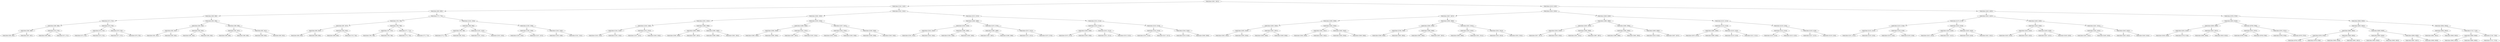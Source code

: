 digraph G{
1685643481 [label="Node{data=[2631, 2631]}"]
1685643481 -> 759960208
759960208 [label="Node{data=[1542, 1542]}"]
759960208 -> 1424101609
1424101609 [label="Node{data=[603, 603]}"]
1424101609 -> 134355900
134355900 [label="Node{data=[580, 580]}"]
134355900 -> 727665741
727665741 [label="Node{data=[572, 572]}"]
727665741 -> 1716126500
1716126500 [label="Node{data=[568, 568]}"]
1716126500 -> 577446492
577446492 [label="Node{data=[566, 566]}"]
577446492 -> 984355414
984355414 [label="Node{data=[565, 565]}"]
577446492 -> 1799363690
1799363690 [label="Node{data=[567, 567]}"]
1716126500 -> 1571119365
1571119365 [label="Node{data=[570, 570]}"]
1571119365 -> 640139567
640139567 [label="Node{data=[569, 569]}"]
1571119365 -> 2093177119
2093177119 [label="Node{data=[571, 571]}"]
727665741 -> 386640289
386640289 [label="Node{data=[576, 576]}"]
386640289 -> 1632657164
1632657164 [label="Node{data=[574, 574]}"]
1632657164 -> 2036778160
2036778160 [label="Node{data=[573, 573]}"]
1632657164 -> 529228066
529228066 [label="Node{data=[575, 575]}"]
386640289 -> 1426560467
1426560467 [label="Node{data=[578, 578]}"]
1426560467 -> 910952512
910952512 [label="Node{data=[577, 577]}"]
1426560467 -> 2034243965
2034243965 [label="Node{data=[579, 579]}"]
134355900 -> 1023866118
1023866118 [label="Node{data=[595, 595]}"]
1023866118 -> 1422284408
1422284408 [label="Node{data=[584, 584]}"]
1422284408 -> 35543720
35543720 [label="Node{data=[582, 582]}"]
35543720 -> 2070687847
2070687847 [label="Node{data=[581, 581]}"]
35543720 -> 1908954313
1908954313 [label="Node{data=[583, 583]}"]
1422284408 -> 400275742
400275742 [label="Node{data=[593, 593]}"]
400275742 -> 1734371927
1734371927 [label="Node{data=[592, 592]}"]
400275742 -> 2106950100
2106950100 [label="Node{data=[594, 594]}"]
1023866118 -> 1321794739
1321794739 [label="Node{data=[599, 599]}"]
1321794739 -> 68267837
68267837 [label="Node{data=[597, 597]}"]
68267837 -> 1615290170
1615290170 [label="Node{data=[596, 596]}"]
68267837 -> 822999495
822999495 [label="Node{data=[598, 598]}"]
1321794739 -> 942257713
942257713 [label="Node{data=[601, 601]}"]
942257713 -> 826842702
826842702 [label="Node{data=[600, 600]}"]
942257713 -> 1798089170
1798089170 [label="Node{data=[602, 602]}"]
1424101609 -> 900839089
900839089 [label="Node{data=[773, 773]}"]
900839089 -> 1079772680
1079772680 [label="Node{data=[756, 756]}"]
1079772680 -> 898845347
898845347 [label="Node{data=[607, 607]}"]
898845347 -> 998180858
998180858 [label="Node{data=[605, 605]}"]
998180858 -> 54737434
54737434 [label="Node{data=[604, 604]}"]
998180858 -> 588189756
588189756 [label="Node{data=[606, 606]}"]
898845347 -> 216432812
216432812 [label="Node{data=[654, 654]}"]
216432812 -> 1332024861
1332024861 [label="Node{data=[608, 608]}"]
216432812 -> 1441560065
1441560065 [label="Node{data=[716, 716]}"]
1079772680 -> 238621296
238621296 [label="Node{data=[769, 769]}"]
238621296 -> 920781051
920781051 [label="Node{data=[767, 767]}"]
920781051 -> 1372601796
1372601796 [label="Node{data=[766, 766]}"]
920781051 -> 1731859841
1731859841 [label="Node{data=[768, 768]}"]
238621296 -> 567685508
567685508 [label="Node{data=[771, 771]}"]
567685508 -> 127211677
127211677 [label="Node{data=[770, 770]}"]
567685508 -> 1467694006
1467694006 [label="Node{data=[772, 772]}"]
900839089 -> 1624943301
1624943301 [label="Node{data=[1534, 1534]}"]
1624943301 -> 1888550219
1888550219 [label="Node{data=[994, 994]}"]
1888550219 -> 1601061428
1601061428 [label="Node{data=[788, 788]}"]
1601061428 -> 1371956452
1371956452 [label="Node{data=[774, 774]}"]
1601061428 -> 1686069403
1686069403 [label="Node{data=[801, 801]}"]
1888550219 -> 326284282
326284282 [label="Node{data=[1532, 1532]}"]
326284282 -> 1042295874
1042295874 [label="Node{data=[1531, 1531]}"]
326284282 -> 1554222630
1554222630 [label="Node{data=[1533, 1533]}"]
1624943301 -> 1128744593
1128744593 [label="Node{data=[1538, 1538]}"]
1128744593 -> 1160564832
1160564832 [label="Node{data=[1536, 1536]}"]
1160564832 -> 2052171451
2052171451 [label="Node{data=[1535, 1535]}"]
1160564832 -> 985908585
985908585 [label="Node{data=[1537, 1537]}"]
1128744593 -> 1128890222
1128890222 [label="Node{data=[1540, 1540]}"]
1128890222 -> 1623529655
1623529655 [label="Node{data=[1539, 1539]}"]
1128890222 -> 391519850
391519850 [label="Node{data=[1541, 1541]}"]
759960208 -> 865761636
865761636 [label="Node{data=[2341, 2341]}"]
865761636 -> 1000391286
1000391286 [label="Node{data=[2092, 2092]}"]
1000391286 -> 1936225557
1936225557 [label="Node{data=[2052, 2052]}"]
1936225557 -> 1416269916
1416269916 [label="Node{data=[1546, 1546]}"]
1416269916 -> 886801132
886801132 [label="Node{data=[1544, 1544]}"]
886801132 -> 164971891
164971891 [label="Node{data=[1543, 1543]}"]
886801132 -> 958744961
958744961 [label="Node{data=[1545, 1545]}"]
1416269916 -> 961398409
961398409 [label="Node{data=[1674, 1674]}"]
961398409 -> 1365897134
1365897134 [label="Node{data=[1547, 1547]}"]
961398409 -> 1924453933
1924453933 [label="Node{data=[2043, 2043]}"]
1936225557 -> 1632559291
1632559291 [label="Node{data=[2088, 2088]}"]
1632559291 -> 912268181
912268181 [label="Node{data=[2086, 2086]}"]
912268181 -> 686462568
686462568 [label="Node{data=[2085, 2085]}"]
912268181 -> 2092644582
2092644582 [label="Node{data=[2087, 2087]}"]
1632559291 -> 1793479922
1793479922 [label="Node{data=[2090, 2090]}"]
1793479922 -> 1550599816
1550599816 [label="Node{data=[2089, 2089]}"]
1793479922 -> 550097595
550097595 [label="Node{data=[2091, 2091]}"]
1000391286 -> 93364812
93364812 [label="Node{data=[2333, 2333]}"]
93364812 -> 1560881096
1560881096 [label="Node{data=[2096, 2096]}"]
1560881096 -> 1676632807
1676632807 [label="Node{data=[2094, 2094]}"]
1676632807 -> 232601643
232601643 [label="Node{data=[2093, 2093]}"]
1676632807 -> 232749342
232749342 [label="Node{data=[2095, 2095]}"]
1560881096 -> 427571210
427571210 [label="Node{data=[2331, 2331]}"]
427571210 -> 27040152
27040152 [label="Node{data=[2097, 2097]}"]
427571210 -> 1701111264
1701111264 [label="Node{data=[2332, 2332]}"]
93364812 -> 319121371
319121371 [label="Node{data=[2337, 2337]}"]
319121371 -> 1799463385
1799463385 [label="Node{data=[2335, 2335]}"]
1799463385 -> 250914160
250914160 [label="Node{data=[2334, 2334]}"]
1799463385 -> 1283267243
1283267243 [label="Node{data=[2336, 2336]}"]
319121371 -> 1962841920
1962841920 [label="Node{data=[2339, 2339]}"]
1962841920 -> 316125039
316125039 [label="Node{data=[2338, 2338]}"]
1962841920 -> 958613344
958613344 [label="Node{data=[2340, 2340]}"]
865761636 -> 489667245
489667245 [label="Node{data=[2474, 2474]}"]
489667245 -> 493578975
493578975 [label="Node{data=[2466, 2466]}"]
493578975 -> 854069962
854069962 [label="Node{data=[2345, 2345]}"]
854069962 -> 290671536
290671536 [label="Node{data=[2343, 2343]}"]
290671536 -> 1909027301
1909027301 [label="Node{data=[2342, 2342]}"]
290671536 -> 934461585
934461585 [label="Node{data=[2344, 2344]}"]
854069962 -> 1170139887
1170139887 [label="Node{data=[2366, 2366]}"]
1170139887 -> 1320892195
1320892195 [label="Node{data=[2346, 2346]}"]
1170139887 -> 1950822728
1950822728 [label="Node{data=[2465, 2465]}"]
493578975 -> 1439744281
1439744281 [label="Node{data=[2470, 2470]}"]
1439744281 -> 1728819422
1728819422 [label="Node{data=[2468, 2468]}"]
1728819422 -> 1881051443
1881051443 [label="Node{data=[2467, 2467]}"]
1728819422 -> 1033773833
1033773833 [label="Node{data=[2469, 2469]}"]
1439744281 -> 1855321514
1855321514 [label="Node{data=[2472, 2472]}"]
1855321514 -> 1411524070
1411524070 [label="Node{data=[2471, 2471]}"]
1855321514 -> 1345429848
1345429848 [label="Node{data=[2473, 2473]}"]
489667245 -> 477840956
477840956 [label="Node{data=[2514, 2514]}"]
477840956 -> 1560463548
1560463548 [label="Node{data=[2510, 2510]}"]
1560463548 -> 415943663
415943663 [label="Node{data=[2508, 2508]}"]
415943663 -> 1160549071
1160549071 [label="Node{data=[2475, 2475]}"]
415943663 -> 52455152
52455152 [label="Node{data=[2509, 2509]}"]
1560463548 -> 1219238144
1219238144 [label="Node{data=[2512, 2512]}"]
1219238144 -> 108475977
108475977 [label="Node{data=[2511, 2511]}"]
1219238144 -> 661415586
661415586 [label="Node{data=[2513, 2513]}"]
477840956 -> 670794585
670794585 [label="Node{data=[2518, 2518]}"]
670794585 -> 263715519
263715519 [label="Node{data=[2516, 2516]}"]
263715519 -> 818757758
818757758 [label="Node{data=[2515, 2515]}"]
263715519 -> 1951431091
1951431091 [label="Node{data=[2517, 2517]}"]
670794585 -> 256564523
256564523 [label="Node{data=[2540, 2540]}"]
256564523 -> 1066970239
1066970239 [label="Node{data=[2519, 2519]}"]
256564523 -> 1703728450
1703728450 [label="Node{data=[2608, 2608]}"]
1685643481 -> 317109665
317109665 [label="Node{data=[4130, 4130]}"]
317109665 -> 1268552019
1268552019 [label="Node{data=[2816, 2816]}"]
1268552019 -> 832382731
832382731 [label="Node{data=[2647, 2647]}"]
832382731 -> 842580671
842580671 [label="Node{data=[2639, 2639]}"]
842580671 -> 357835492
357835492 [label="Node{data=[2635, 2635]}"]
357835492 -> 980234004
980234004 [label="Node{data=[2633, 2633]}"]
980234004 -> 1645273645
1645273645 [label="Node{data=[2632, 2632]}"]
980234004 -> 373946858
373946858 [label="Node{data=[2634, 2634]}"]
357835492 -> 574536389
574536389 [label="Node{data=[2637, 2637]}"]
574536389 -> 1912087577
1912087577 [label="Node{data=[2636, 2636]}"]
574536389 -> 337424769
337424769 [label="Node{data=[2638, 2638]}"]
842580671 -> 1304665153
1304665153 [label="Node{data=[2643, 2643]}"]
1304665153 -> 452784046
452784046 [label="Node{data=[2641, 2641]}"]
452784046 -> 706004996
706004996 [label="Node{data=[2640, 2640]}"]
452784046 -> 1534456958
1534456958 [label="Node{data=[2642, 2642]}"]
1304665153 -> 168118981
168118981 [label="Node{data=[2645, 2645]}"]
168118981 -> 2012829108
2012829108 [label="Node{data=[2644, 2644]}"]
168118981 -> 2074208167
2074208167 [label="Node{data=[2646, 2646]}"]
832382731 -> 260258473
260258473 [label="Node{data=[2808, 2808]}"]
260258473 -> 804264702
804264702 [label="Node{data=[2804, 2804]}"]
804264702 -> 303672897
303672897 [label="Node{data=[2789, 2789]}"]
303672897 -> 1727131514
1727131514 [label="Node{data=[2648, 2648]}"]
303672897 -> 1882310527
1882310527 [label="Node{data=[2803, 2803]}"]
804264702 -> 1597576301
1597576301 [label="Node{data=[2806, 2806]}"]
1597576301 -> 9290349
9290349 [label="Node{data=[2805, 2805]}"]
1597576301 -> 1777235769
1777235769 [label="Node{data=[2807, 2807]}"]
260258473 -> 395992900
395992900 [label="Node{data=[2812, 2812]}"]
395992900 -> 1551270
1551270 [label="Node{data=[2810, 2810]}"]
1551270 -> 1860669283
1860669283 [label="Node{data=[2809, 2809]}"]
1551270 -> 1948940857
1948940857 [label="Node{data=[2811, 2811]}"]
395992900 -> 823094151
823094151 [label="Node{data=[2814, 2814]}"]
823094151 -> 209239195
209239195 [label="Node{data=[2813, 2813]}"]
823094151 -> 1580644064
1580644064 [label="Node{data=[2815, 2815]}"]
1268552019 -> 2045437101
2045437101 [label="Node{data=[4048, 4048]}"]
2045437101 -> 871627588
871627588 [label="Node{data=[2868, 2868]}"]
871627588 -> 2057704901
2057704901 [label="Node{data=[2820, 2820]}"]
2057704901 -> 290205127
290205127 [label="Node{data=[2818, 2818]}"]
290205127 -> 1059941583
1059941583 [label="Node{data=[2817, 2817]}"]
290205127 -> 321423797
321423797 [label="Node{data=[2819, 2819]}"]
2057704901 -> 1500163624
1500163624 [label="Node{data=[2838, 2838]}"]
1500163624 -> 691569367
691569367 [label="Node{data=[2821, 2821]}"]
1500163624 -> 2108147755
2108147755 [label="Node{data=[2867, 2867]}"]
871627588 -> 706052875
706052875 [label="Node{data=[2984, 2984]}"]
706052875 -> 646079375
646079375 [label="Node{data=[2883, 2883]}"]
646079375 -> 1270969266
1270969266 [label="Node{data=[2869, 2869]}"]
646079375 -> 140774513
140774513 [label="Node{data=[2892, 2892]}"]
706052875 -> 242211757
242211757 [label="Node{data=[4009, 4009]}"]
242211757 -> 1002725364
1002725364 [label="Node{data=[3516, 3516]}"]
242211757 -> 2077812701
2077812701 [label="Node{data=[4037, 4037]}"]
2045437101 -> 1408723795
1408723795 [label="Node{data=[4122, 4122]}"]
1408723795 -> 590700595
590700595 [label="Node{data=[4118, 4118]}"]
590700595 -> 974626910
974626910 [label="Node{data=[4085, 4085]}"]
974626910 -> 105729742
105729742 [label="Node{data=[4070, 4070]}"]
974626910 -> 1846018215
1846018215 [label="Node{data=[4093, 4093]}"]
590700595 -> 1723122093
1723122093 [label="Node{data=[4120, 4120]}"]
1723122093 -> 1629919349
1629919349 [label="Node{data=[4119, 4119]}"]
1723122093 -> 233935265
233935265 [label="Node{data=[4121, 4121]}"]
1408723795 -> 601011584
601011584 [label="Node{data=[4126, 4126]}"]
601011584 -> 1663807998
1663807998 [label="Node{data=[4124, 4124]}"]
1663807998 -> 916158686
916158686 [label="Node{data=[4123, 4123]}"]
1663807998 -> 937855797
937855797 [label="Node{data=[4125, 4125]}"]
601011584 -> 28202748
28202748 [label="Node{data=[4128, 4128]}"]
28202748 -> 1068802934
1068802934 [label="Node{data=[4127, 4127]}"]
28202748 -> 1384411606
1384411606 [label="Node{data=[4129, 4129]}"]
317109665 -> 1371072400
1371072400 [label="Node{data=[4455, 4455]}"]
1371072400 -> 575820525
575820525 [label="Node{data=[4422, 4422]}"]
575820525 -> 946334402
946334402 [label="Node{data=[4176, 4176]}"]
946334402 -> 1226585817
1226585817 [label="Node{data=[4134, 4134]}"]
1226585817 -> 1603193869
1603193869 [label="Node{data=[4132, 4132]}"]
1603193869 -> 1878730795
1878730795 [label="Node{data=[4131, 4131]}"]
1603193869 -> 1749937900
1749937900 [label="Node{data=[4133, 4133]}"]
1226585817 -> 1087350722
1087350722 [label="Node{data=[4136, 4136]}"]
1087350722 -> 1770583410
1770583410 [label="Node{data=[4135, 4135]}"]
1087350722 -> 1602499096
1602499096 [label="Node{data=[4156, 4156]}"]
946334402 -> 1480170890
1480170890 [label="Node{data=[4418, 4418]}"]
1480170890 -> 1702220024
1702220024 [label="Node{data=[4416, 4416]}"]
1702220024 -> 1266190913
1266190913 [label="Node{data=[4415, 4415]}"]
1702220024 -> 898790852
898790852 [label="Node{data=[4417, 4417]}"]
1480170890 -> 567503665
567503665 [label="Node{data=[4420, 4420]}"]
567503665 -> 1785372131
1785372131 [label="Node{data=[4419, 4419]}"]
567503665 -> 1699686509
1699686509 [label="Node{data=[4421, 4421]}"]
575820525 -> 1138056533
1138056533 [label="Node{data=[4430, 4430]}"]
1138056533 -> 2036677885
2036677885 [label="Node{data=[4426, 4426]}"]
2036677885 -> 1197355959
1197355959 [label="Node{data=[4424, 4424]}"]
1197355959 -> 1540253553
1540253553 [label="Node{data=[4423, 4423]}"]
1197355959 -> 840476328
840476328 [label="Node{data=[4425, 4425]}"]
2036677885 -> 1657464514
1657464514 [label="Node{data=[4428, 4428]}"]
1657464514 -> 1413460647
1413460647 [label="Node{data=[4427, 4427]}"]
1657464514 -> 2095231678
2095231678 [label="Node{data=[4429, 4429]}"]
1138056533 -> 196634220
196634220 [label="Node{data=[4451, 4451]}"]
196634220 -> 1056013615
1056013615 [label="Node{data=[4432, 4432]}"]
1056013615 -> 393370332
393370332 [label="Node{data=[4431, 4431]}"]
1056013615 -> 2129423822
2129423822 [label="Node{data=[4450, 4450]}"]
196634220 -> 909115257
909115257 [label="Node{data=[4453, 4453]}"]
909115257 -> 58913942
58913942 [label="Node{data=[4452, 4452]}"]
909115257 -> 111405696
111405696 [label="Node{data=[4454, 4454]}"]
1371072400 -> 465331591
465331591 [label="Node{data=[6793, 6793]}"]
465331591 -> 1386317246
1386317246 [label="Node{data=[6616, 6616]}"]
1386317246 -> 1184103736
1184103736 [label="Node{data=[5939, 5939]}"]
1184103736 -> 1610479744
1610479744 [label="Node{data=[4554, 4554]}"]
1610479744 -> 664092325
664092325 [label="Node{data=[4546, 4546]}"]
1610479744 -> 2043138972
2043138972 [label="Node{data=[5728, 5728]}"]
1184103736 -> 551852961
551852961 [label="Node{data=[6547, 6547]}"]
551852961 -> 275603141
275603141 [label="Node{data=[5984, 5984]}"]
551852961 -> 503528059
503528059 [label="Node{data=[6553, 6553]}"]
1386317246 -> 1495220500
1495220500 [label="Node{data=[6789, 6789]}"]
1495220500 -> 1562570757
1562570757 [label="Node{data=[6787, 6787]}"]
1562570757 -> 658703890
658703890 [label="Node{data=[6786, 6786]}"]
1562570757 -> 538194019
538194019 [label="Node{data=[6788, 6788]}"]
1495220500 -> 52482708
52482708 [label="Node{data=[6791, 6791]}"]
52482708 -> 1229502509
1229502509 [label="Node{data=[6790, 6790]}"]
52482708 -> 1979995264
1979995264 [label="Node{data=[6792, 6792]}"]
465331591 -> 2006115595
2006115595 [label="Node{data=[6940, 6940]}"]
2006115595 -> 1923296543
1923296543 [label="Node{data=[6932, 6932]}"]
1923296543 -> 2116446902
2116446902 [label="Node{data=[6885, 6885]}"]
2116446902 -> 718438822
718438822 [label="Node{data=[6795, 6795]}"]
718438822 -> 1250464586
1250464586 [label="Node{data=[6794, 6794]}"]
718438822 -> 564692177
564692177 [label="Node{data=[6796, 6796]}"]
2116446902 -> 1813395848
1813395848 [label="Node{data=[6930, 6930]}"]
1813395848 -> 1391942173
1391942173 [label="Node{data=[6929, 6929]}"]
1813395848 -> 1558938058
1558938058 [label="Node{data=[6931, 6931]}"]
1923296543 -> 964692106
964692106 [label="Node{data=[6936, 6936]}"]
964692106 -> 1686617163
1686617163 [label="Node{data=[6934, 6934]}"]
1686617163 -> 206054772
206054772 [label="Node{data=[6933, 6933]}"]
1686617163 -> 212664550
212664550 [label="Node{data=[6935, 6935]}"]
964692106 -> 902860193
902860193 [label="Node{data=[6938, 6938]}"]
902860193 -> 1827408564
1827408564 [label="Node{data=[6937, 6937]}"]
902860193 -> 558031320
558031320 [label="Node{data=[6939, 6939]}"]
2006115595 -> 1158442790
1158442790 [label="Node{data=[6944, 6944]}"]
1158442790 -> 1946181539
1946181539 [label="Node{data=[6942, 6942]}"]
1946181539 -> 2025148989
2025148989 [label="Node{data=[6941, 6941]}"]
1946181539 -> 1313808594
1313808594 [label="Node{data=[6943, 6943]}"]
1158442790 -> 1746666338
1746666338 [label="Node{data=[7123, 7123]}"]
1746666338 -> 504870021
504870021 [label="Node{data=[6946, 6946]}"]
504870021 -> 1281440192
1281440192 [label="Node{data=[6945, 6945]}"]
504870021 -> 2065684782
2065684782 [label="Node{data=[6983, 6983]}"]
1746666338 -> 1938870844
1938870844 [label="Node{data=[7156, 7156]}"]
1938870844 -> 1342239575
1342239575 [label="Node{data=[7274, 7274]}"]
}